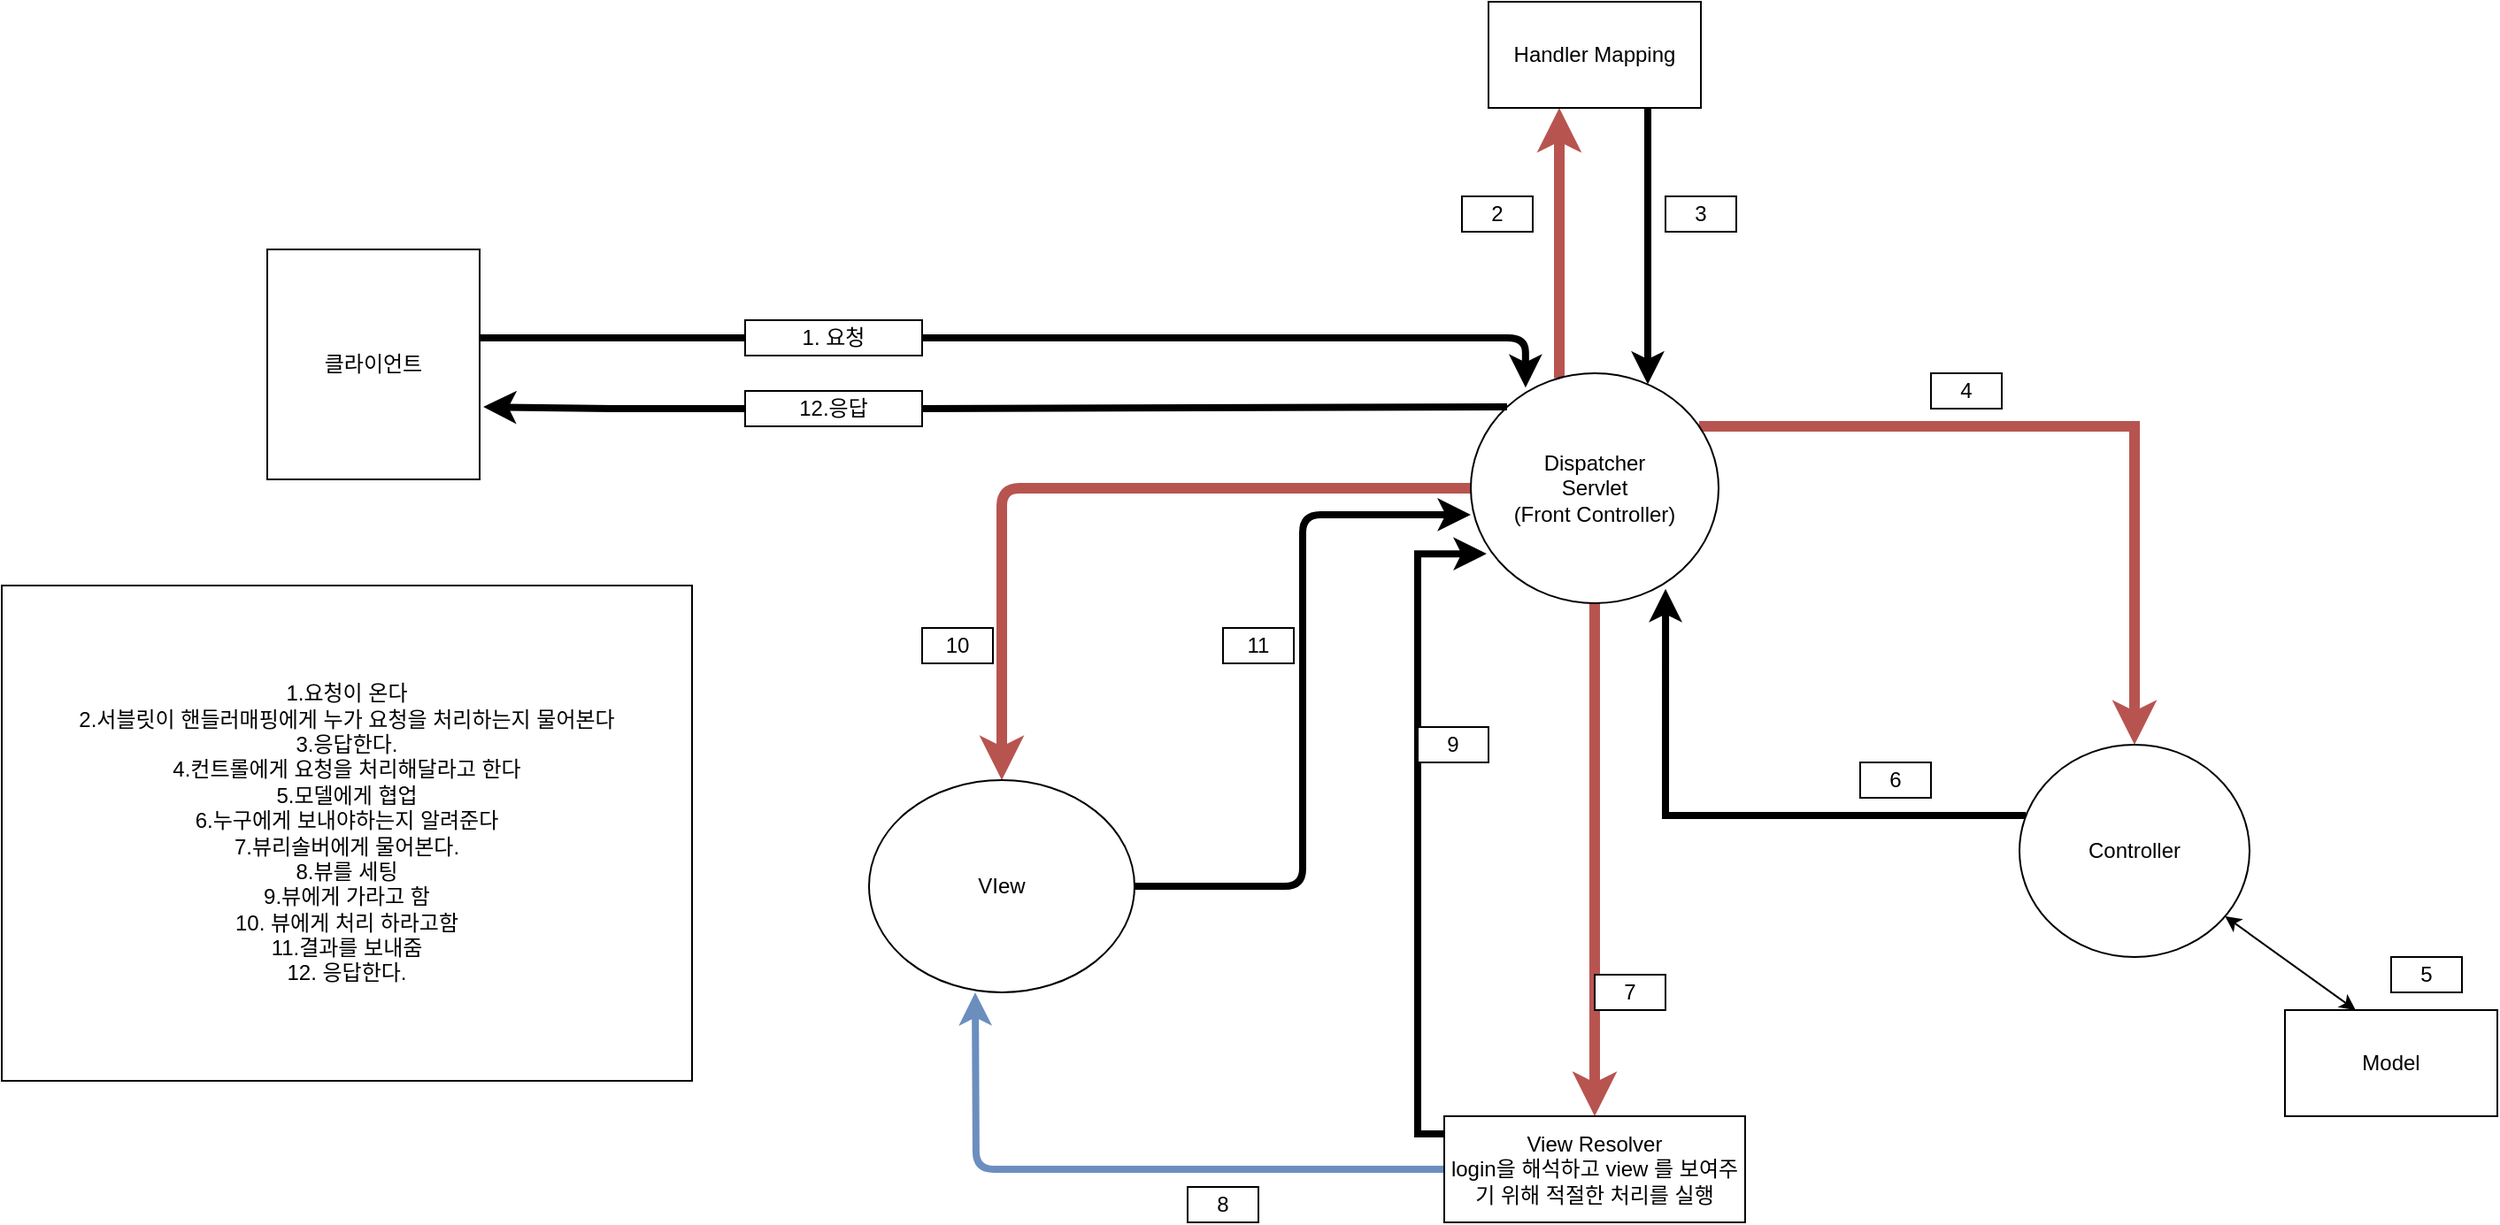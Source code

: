 <mxfile version="15.1.4" type="device"><diagram id="pwLB8V4nHr8qwcx3batD" name="Page-1"><mxGraphModel dx="2591" dy="762" grid="1" gridSize="10" guides="1" tooltips="1" connect="1" arrows="1" fold="1" page="1" pageScale="1" pageWidth="1169" pageHeight="827" math="0" shadow="0"><root><mxCell id="0"/><mxCell id="1" parent="0"/><mxCell id="TmxO3Etj4Vu2I1sHxziX-47" style="edgeStyle=orthogonalEdgeStyle;curved=0;rounded=1;sketch=0;orthogonalLoop=1;jettySize=auto;html=1;entryX=0.221;entryY=0.062;entryDx=0;entryDy=0;entryPerimeter=0;strokeWidth=4;" parent="1" source="TmxO3Etj4Vu2I1sHxziX-3" target="TmxO3Etj4Vu2I1sHxziX-6" edge="1"><mxGeometry relative="1" as="geometry"/></mxCell><mxCell id="TmxO3Etj4Vu2I1sHxziX-3" value="1. 요청" style="rounded=0;whiteSpace=wrap;html=1;" parent="1" vertex="1"><mxGeometry x="160" y="220" width="100" height="20" as="geometry"/></mxCell><mxCell id="TmxO3Etj4Vu2I1sHxziX-8" value="" style="edgeStyle=orthogonalEdgeStyle;rounded=0;orthogonalLoop=1;jettySize=auto;html=1;fillColor=#f8cecc;strokeColor=#b85450;strokeWidth=6;" parent="1" source="TmxO3Etj4Vu2I1sHxziX-6" target="TmxO3Etj4Vu2I1sHxziX-7" edge="1"><mxGeometry relative="1" as="geometry"><Array as="points"><mxPoint x="620" y="170"/><mxPoint x="620" y="170"/></Array></mxGeometry></mxCell><mxCell id="TmxO3Etj4Vu2I1sHxziX-12" style="edgeStyle=orthogonalEdgeStyle;rounded=0;orthogonalLoop=1;jettySize=auto;html=1;fillColor=#f8cecc;strokeColor=#b85450;strokeWidth=6;" parent="1" source="TmxO3Etj4Vu2I1sHxziX-6" target="TmxO3Etj4Vu2I1sHxziX-10" edge="1"><mxGeometry relative="1" as="geometry"><Array as="points"><mxPoint x="945" y="280"/></Array></mxGeometry></mxCell><mxCell id="TmxO3Etj4Vu2I1sHxziX-17" style="edgeStyle=orthogonalEdgeStyle;rounded=0;orthogonalLoop=1;jettySize=auto;html=1;entryX=0.5;entryY=0;entryDx=0;entryDy=0;fillColor=#f8cecc;strokeColor=#b85450;strokeWidth=6;" parent="1" source="TmxO3Etj4Vu2I1sHxziX-6" target="TmxO3Etj4Vu2I1sHxziX-13" edge="1"><mxGeometry relative="1" as="geometry"/></mxCell><mxCell id="TmxO3Etj4Vu2I1sHxziX-25" style="edgeStyle=orthogonalEdgeStyle;curved=0;rounded=1;sketch=0;orthogonalLoop=1;jettySize=auto;html=1;fillColor=#f8cecc;strokeColor=#b85450;strokeWidth=6;" parent="1" source="TmxO3Etj4Vu2I1sHxziX-6" target="TmxO3Etj4Vu2I1sHxziX-21" edge="1"><mxGeometry relative="1" as="geometry"/></mxCell><mxCell id="TmxO3Etj4Vu2I1sHxziX-6" value="Dispatcher&lt;br&gt;Servlet&lt;br&gt;(Front Controller)" style="ellipse;whiteSpace=wrap;html=1;" parent="1" vertex="1"><mxGeometry x="570" y="250" width="140" height="130" as="geometry"/></mxCell><mxCell id="TmxO3Etj4Vu2I1sHxziX-9" style="edgeStyle=orthogonalEdgeStyle;rounded=0;orthogonalLoop=1;jettySize=auto;html=1;strokeWidth=4;" parent="1" source="TmxO3Etj4Vu2I1sHxziX-7" target="TmxO3Etj4Vu2I1sHxziX-6" edge="1"><mxGeometry relative="1" as="geometry"><Array as="points"><mxPoint x="670" y="160"/><mxPoint x="670" y="160"/></Array></mxGeometry></mxCell><mxCell id="TmxO3Etj4Vu2I1sHxziX-7" value="Handler Mapping" style="whiteSpace=wrap;html=1;" parent="1" vertex="1"><mxGeometry x="580" y="40" width="120" height="60" as="geometry"/></mxCell><mxCell id="TmxO3Etj4Vu2I1sHxziX-14" style="edgeStyle=orthogonalEdgeStyle;rounded=0;orthogonalLoop=1;jettySize=auto;html=1;entryX=0.786;entryY=0.938;entryDx=0;entryDy=0;entryPerimeter=0;strokeWidth=4;" parent="1" source="TmxO3Etj4Vu2I1sHxziX-10" target="TmxO3Etj4Vu2I1sHxziX-6" edge="1"><mxGeometry relative="1" as="geometry"><Array as="points"><mxPoint x="680" y="500"/></Array></mxGeometry></mxCell><mxCell id="TmxO3Etj4Vu2I1sHxziX-10" value="Controller" style="ellipse;whiteSpace=wrap;html=1;" parent="1" vertex="1"><mxGeometry x="880" y="460" width="130" height="120" as="geometry"/></mxCell><mxCell id="TmxO3Etj4Vu2I1sHxziX-18" style="edgeStyle=orthogonalEdgeStyle;rounded=0;orthogonalLoop=1;jettySize=auto;html=1;entryX=0.064;entryY=0.785;entryDx=0;entryDy=0;entryPerimeter=0;strokeWidth=4;" parent="1" source="TmxO3Etj4Vu2I1sHxziX-13" target="TmxO3Etj4Vu2I1sHxziX-6" edge="1"><mxGeometry relative="1" as="geometry"><mxPoint x="230" y="310" as="targetPoint"/><Array as="points"><mxPoint x="540" y="680"/><mxPoint x="540" y="352"/></Array></mxGeometry></mxCell><mxCell id="TmxO3Etj4Vu2I1sHxziX-24" style="edgeStyle=orthogonalEdgeStyle;curved=0;rounded=1;sketch=0;orthogonalLoop=1;jettySize=auto;html=1;fillColor=#dae8fc;strokeColor=#6c8ebf;strokeWidth=4;" parent="1" source="TmxO3Etj4Vu2I1sHxziX-13" edge="1"><mxGeometry relative="1" as="geometry"><mxPoint x="290" y="600" as="targetPoint"/></mxGeometry></mxCell><mxCell id="TmxO3Etj4Vu2I1sHxziX-13" value="View Resolver&lt;br&gt;login을 해석하고 view 를 보여주기 위해 적절한 처리를 실행" style="rounded=0;whiteSpace=wrap;html=1;" parent="1" vertex="1"><mxGeometry x="555" y="670" width="170" height="60" as="geometry"/></mxCell><mxCell id="TmxO3Etj4Vu2I1sHxziX-19" value="Model" style="rounded=0;whiteSpace=wrap;html=1;" parent="1" vertex="1"><mxGeometry x="1030" y="610" width="120" height="60" as="geometry"/></mxCell><mxCell id="TmxO3Etj4Vu2I1sHxziX-26" style="edgeStyle=orthogonalEdgeStyle;curved=0;rounded=1;sketch=0;orthogonalLoop=1;jettySize=auto;html=1;entryX=0;entryY=0.615;entryDx=0;entryDy=0;entryPerimeter=0;strokeWidth=4;" parent="1" source="TmxO3Etj4Vu2I1sHxziX-21" target="TmxO3Etj4Vu2I1sHxziX-6" edge="1"><mxGeometry relative="1" as="geometry"/></mxCell><mxCell id="TmxO3Etj4Vu2I1sHxziX-21" value="VIew" style="ellipse;whiteSpace=wrap;html=1;rounded=0;sketch=0;" parent="1" vertex="1"><mxGeometry x="230" y="480" width="150" height="120" as="geometry"/></mxCell><mxCell id="TmxO3Etj4Vu2I1sHxziX-27" value="" style="endArrow=classic;startArrow=classic;html=1;entryX=0.333;entryY=0;entryDx=0;entryDy=0;entryPerimeter=0;" parent="1" source="TmxO3Etj4Vu2I1sHxziX-10" target="TmxO3Etj4Vu2I1sHxziX-19" edge="1"><mxGeometry width="50" height="50" relative="1" as="geometry"><mxPoint x="1010" y="590" as="sourcePoint"/><mxPoint x="1060" y="540" as="targetPoint"/></mxGeometry></mxCell><mxCell id="TmxO3Etj4Vu2I1sHxziX-53" style="edgeStyle=orthogonalEdgeStyle;curved=0;rounded=1;sketch=0;orthogonalLoop=1;jettySize=auto;html=1;entryX=1.017;entryY=0.685;entryDx=0;entryDy=0;entryPerimeter=0;strokeWidth=4;" parent="1" source="TmxO3Etj4Vu2I1sHxziX-30" target="TmxO3Etj4Vu2I1sHxziX-48" edge="1"><mxGeometry relative="1" as="geometry"/></mxCell><mxCell id="TmxO3Etj4Vu2I1sHxziX-30" value="12.응답" style="rounded=0;whiteSpace=wrap;html=1;" parent="1" vertex="1"><mxGeometry x="160" y="260" width="100" height="20" as="geometry"/></mxCell><mxCell id="TmxO3Etj4Vu2I1sHxziX-35" value="2" style="rounded=0;whiteSpace=wrap;html=1;" parent="1" vertex="1"><mxGeometry x="565" y="150" width="40" height="20" as="geometry"/></mxCell><mxCell id="TmxO3Etj4Vu2I1sHxziX-36" value="3" style="rounded=0;whiteSpace=wrap;html=1;" parent="1" vertex="1"><mxGeometry x="680" y="150" width="40" height="20" as="geometry"/></mxCell><mxCell id="TmxO3Etj4Vu2I1sHxziX-37" value="4&lt;span style=&quot;color: rgba(0 , 0 , 0 , 0) ; font-family: monospace ; font-size: 0px&quot;&gt;%3CmxGraphModel%3E%3Croot%3E%3CmxCell%20id%3D%220%22%2F%3E%3CmxCell%20id%3D%221%22%20parent%3D%220%22%2F%3E%3CmxCell%20id%3D%222%22%20value%3D%222%22%20style%3D%22rounded%3D0%3BwhiteSpace%3Dwrap%3Bhtml%3D1%3B%22%20vertex%3D%221%22%20parent%3D%221%22%3E%3CmxGeometry%20x%3D%22565%22%20y%3D%22150%22%20width%3D%2240%22%20height%3D%2220%22%20as%3D%22geometry%22%2F%3E%3C%2FmxCell%3E%3C%2Froot%3E%3C%2FmxGraphModel%3E&lt;/span&gt;" style="rounded=0;whiteSpace=wrap;html=1;" parent="1" vertex="1"><mxGeometry x="830" y="250" width="40" height="20" as="geometry"/></mxCell><mxCell id="TmxO3Etj4Vu2I1sHxziX-38" value="5&lt;span style=&quot;color: rgba(0 , 0 , 0 , 0) ; font-family: monospace ; font-size: 0px&quot;&gt;%3CmxGraphModel%3E%3Croot%3E%3CmxCell%20id%3D%220%22%2F%3E%3CmxCell%20id%3D%221%22%20parent%3D%220%22%2F%3E%3CmxCell%20id%3D%222%22%20value%3D%224%26lt%3Bspan%20style%3D%26quot%3Bcolor%3A%20rgba(0%20%2C%200%20%2C%200%20%2C%200)%20%3B%20font-family%3A%20monospace%20%3B%20font-size%3A%200px%26quot%3B%26gt%3B%253CmxGraphModel%253E%253Croot%253E%253CmxCell%2520id%253D%25220%2522%252F%253E%253CmxCell%2520id%253D%25221%2522%2520parent%253D%25220%2522%252F%253E%253CmxCell%2520id%253D%25222%2522%2520value%253D%25222%2522%2520style%253D%2522rounded%253D0%253BwhiteSpace%253Dwrap%253Bhtml%253D1%253B%2522%2520vertex%253D%25221%2522%2520parent%253D%25221%2522%253E%253CmxGeometry%2520x%253D%2522565%2522%2520y%253D%2522150%2522%2520width%253D%252240%2522%2520height%253D%252220%2522%2520as%253D%2522geometry%2522%252F%253E%253C%252FmxCell%253E%253C%252Froot%253E%253C%252FmxGraphModel%253E%26lt%3B%2Fspan%26gt%3B%22%20style%3D%22rounded%3D0%3BwhiteSpace%3Dwrap%3Bhtml%3D1%3B%22%20vertex%3D%221%22%20parent%3D%221%22%3E%3CmxGeometry%20x%3D%22830%22%20y%3D%22250%22%20width%3D%2240%22%20height%3D%2220%22%20as%3D%22geometry%22%2F%3E%3C%2FmxCell%3E%3C%2Froot%3E%3C%2FmxGraphModel%3E&lt;/span&gt;" style="rounded=0;whiteSpace=wrap;html=1;" parent="1" vertex="1"><mxGeometry x="1090" y="580" width="40" height="20" as="geometry"/></mxCell><mxCell id="TmxO3Etj4Vu2I1sHxziX-39" value="6" style="rounded=0;whiteSpace=wrap;html=1;" parent="1" vertex="1"><mxGeometry x="790" y="470" width="40" height="20" as="geometry"/></mxCell><mxCell id="TmxO3Etj4Vu2I1sHxziX-40" value="7" style="rounded=0;whiteSpace=wrap;html=1;" parent="1" vertex="1"><mxGeometry x="640" y="590" width="40" height="20" as="geometry"/></mxCell><mxCell id="TmxO3Etj4Vu2I1sHxziX-41" value="8&lt;span style=&quot;color: rgba(0 , 0 , 0 , 0) ; font-family: monospace ; font-size: 0px&quot;&gt;%3CmxGraphModel%3E%3Croot%3E%3CmxCell%20id%3D%220%22%2F%3E%3CmxCell%20id%3D%221%22%20parent%3D%220%22%2F%3E%3CmxCell%20id%3D%222%22%20value%3D%224%26lt%3Bspan%20style%3D%26quot%3Bcolor%3A%20rgba(0%20%2C%200%20%2C%200%20%2C%200)%20%3B%20font-family%3A%20monospace%20%3B%20font-size%3A%200px%26quot%3B%26gt%3B%253CmxGraphModel%253E%253Croot%253E%253CmxCell%2520id%253D%25220%2522%252F%253E%253CmxCell%2520id%253D%25221%2522%2520parent%253D%25220%2522%252F%253E%253CmxCell%2520id%253D%25222%2522%2520value%253D%25222%2522%2520style%253D%2522rounded%253D0%253BwhiteSpace%253Dwrap%253Bhtml%253D1%253B%2522%2520vertex%253D%25221%2522%2520parent%253D%25221%2522%253E%253CmxGeometry%2520x%253D%2522565%2522%2520y%253D%2522150%2522%2520width%253D%252240%2522%2520height%253D%252220%2522%2520as%253D%2522geometry%2522%252F%253E%253C%252FmxCell%253E%253C%252Froot%253E%253C%252FmxGraphModel%253E%26lt%3B%2Fspan%26gt%3B%22%20style%3D%22rounded%3D0%3BwhiteSpace%3Dwrap%3Bhtml%3D1%3B%22%20vertex%3D%221%22%20parent%3D%221%22%3E%3CmxGeometry%20x%3D%22830%22%20y%3D%22250%22%20width%3D%2240%22%20height%3D%2220%22%20as%3D%22geometry%22%2F%3E%3C%2FmxCell%3E%3C%2Froot%3E%3C%2FmxGraphModel%3E&lt;/span&gt;" style="rounded=0;whiteSpace=wrap;html=1;" parent="1" vertex="1"><mxGeometry x="410" y="710" width="40" height="20" as="geometry"/></mxCell><mxCell id="TmxO3Etj4Vu2I1sHxziX-42" value="9" style="rounded=0;whiteSpace=wrap;html=1;" parent="1" vertex="1"><mxGeometry x="540" y="450" width="40" height="20" as="geometry"/></mxCell><mxCell id="TmxO3Etj4Vu2I1sHxziX-43" value="10" style="rounded=0;whiteSpace=wrap;html=1;" parent="1" vertex="1"><mxGeometry x="260" y="394" width="40" height="20" as="geometry"/></mxCell><mxCell id="TmxO3Etj4Vu2I1sHxziX-44" value="11" style="rounded=0;whiteSpace=wrap;html=1;" parent="1" vertex="1"><mxGeometry x="430" y="394" width="40" height="20" as="geometry"/></mxCell><mxCell id="TmxO3Etj4Vu2I1sHxziX-46" value="" style="endArrow=none;html=1;strokeWidth=4;exitX=1;exitY=0.5;exitDx=0;exitDy=0;entryX=0;entryY=0;entryDx=0;entryDy=0;" parent="1" source="TmxO3Etj4Vu2I1sHxziX-30" target="TmxO3Etj4Vu2I1sHxziX-6" edge="1"><mxGeometry width="50" height="50" relative="1" as="geometry"><mxPoint x="320" y="285" as="sourcePoint"/><mxPoint x="550" y="270" as="targetPoint"/></mxGeometry></mxCell><mxCell id="TmxO3Etj4Vu2I1sHxziX-48" value="클라이언트" style="rounded=0;whiteSpace=wrap;html=1;sketch=0;" parent="1" vertex="1"><mxGeometry x="-110" y="180" width="120" height="130" as="geometry"/></mxCell><mxCell id="TmxO3Etj4Vu2I1sHxziX-51" value="" style="endArrow=none;html=1;strokeWidth=4;entryX=0;entryY=0.5;entryDx=0;entryDy=0;" parent="1" target="TmxO3Etj4Vu2I1sHxziX-3" edge="1"><mxGeometry width="50" height="50" relative="1" as="geometry"><mxPoint x="10" y="230" as="sourcePoint"/><mxPoint x="60" y="180" as="targetPoint"/></mxGeometry></mxCell><mxCell id="TmxO3Etj4Vu2I1sHxziX-54" value="1.요청이 온다&lt;br&gt;2.서블릿이 핸들러매핑에게 누가 요청을 처리하는지 물어본다&lt;br&gt;3.응답한다.&lt;br&gt;4.컨트롤에게 요청을 처리해달라고 한다&lt;br&gt;5.모델에게 협업&lt;br&gt;6.누구에게 보내야하는지 알려준다&lt;br&gt;7.뷰리솔버에게 물어본다.&lt;br&gt;8.뷰를 세팅&lt;br&gt;9.뷰에게 가라고 함&lt;br&gt;10. 뷰에게 처리 하라고함&lt;br&gt;11.결과를 보내줌&lt;br&gt;12. 응답한다." style="rounded=0;whiteSpace=wrap;html=1;sketch=0;" parent="1" vertex="1"><mxGeometry x="-260" y="370" width="390" height="280" as="geometry"/></mxCell></root></mxGraphModel></diagram></mxfile>